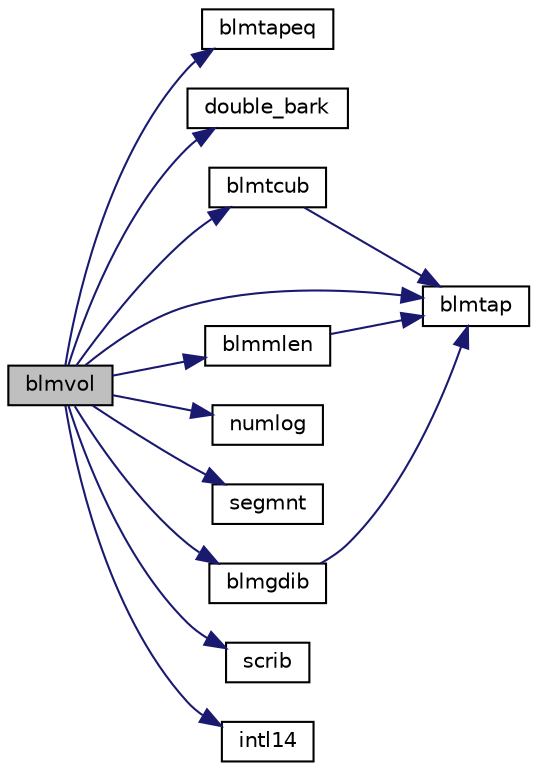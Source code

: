 digraph "blmvol"
{
  edge [fontname="Helvetica",fontsize="10",labelfontname="Helvetica",labelfontsize="10"];
  node [fontname="Helvetica",fontsize="10",shape=record];
  rankdir="LR";
  Node1 [label="blmvol",height=0.2,width=0.4,color="black", fillcolor="grey75", style="filled", fontcolor="black"];
  Node1 -> Node2 [color="midnightblue",fontsize="10",style="solid",fontname="Helvetica"];
  Node2 [label="blmtapeq",height=0.2,width=0.4,color="black", fillcolor="white", style="filled",URL="$blmvol_8f.html#a1b101242c94e6c34f4e3a738a333ef89"];
  Node1 -> Node3 [color="midnightblue",fontsize="10",style="solid",fontname="Helvetica"];
  Node3 [label="double_bark",height=0.2,width=0.4,color="black", fillcolor="white", style="filled",URL="$blmvol_8f.html#a94caf23da1c45a08d5491fbfa768fffb"];
  Node1 -> Node4 [color="midnightblue",fontsize="10",style="solid",fontname="Helvetica"];
  Node4 [label="blmtcub",height=0.2,width=0.4,color="black", fillcolor="white", style="filled",URL="$blmvol_8f.html#ac6735a3ce5bcd4229f1ca8def58409bb"];
  Node4 -> Node5 [color="midnightblue",fontsize="10",style="solid",fontname="Helvetica"];
  Node5 [label="blmtap",height=0.2,width=0.4,color="black", fillcolor="white", style="filled",URL="$blmtap_8f.html#a2c916458b82ec5f00ad1ce774cc64343"];
  Node1 -> Node5 [color="midnightblue",fontsize="10",style="solid",fontname="Helvetica"];
  Node1 -> Node6 [color="midnightblue",fontsize="10",style="solid",fontname="Helvetica"];
  Node6 [label="blmmlen",height=0.2,width=0.4,color="black", fillcolor="white", style="filled",URL="$blmvol_8f.html#a11c8c816c4d606fe8c5b023b9ee1f37a"];
  Node6 -> Node5 [color="midnightblue",fontsize="10",style="solid",fontname="Helvetica"];
  Node1 -> Node7 [color="midnightblue",fontsize="10",style="solid",fontname="Helvetica"];
  Node7 [label="numlog",height=0.2,width=0.4,color="black", fillcolor="white", style="filled",URL="$numlog_8f.html#a76cd622f6e96e700175dabfd5b7e204a"];
  Node1 -> Node8 [color="midnightblue",fontsize="10",style="solid",fontname="Helvetica"];
  Node8 [label="segmnt",height=0.2,width=0.4,color="black", fillcolor="white", style="filled",URL="$segmnt_8f.html#afb76acac6acf0bed4513c1e167fd9685"];
  Node1 -> Node9 [color="midnightblue",fontsize="10",style="solid",fontname="Helvetica"];
  Node9 [label="blmgdib",height=0.2,width=0.4,color="black", fillcolor="white", style="filled",URL="$blmvol_8f.html#a40d2fdeca2c07b705c8d10e2bee42f0a"];
  Node9 -> Node5 [color="midnightblue",fontsize="10",style="solid",fontname="Helvetica"];
  Node1 -> Node10 [color="midnightblue",fontsize="10",style="solid",fontname="Helvetica"];
  Node10 [label="scrib",height=0.2,width=0.4,color="black", fillcolor="white", style="filled",URL="$scrib_8f.html#a1c5d851a55ef558a9aa69f16b58033e7"];
  Node1 -> Node11 [color="midnightblue",fontsize="10",style="solid",fontname="Helvetica"];
  Node11 [label="intl14",height=0.2,width=0.4,color="black", fillcolor="white", style="filled",URL="$scrib_8f.html#af408de829b44b92451cf2afbe5bae967"];
}
